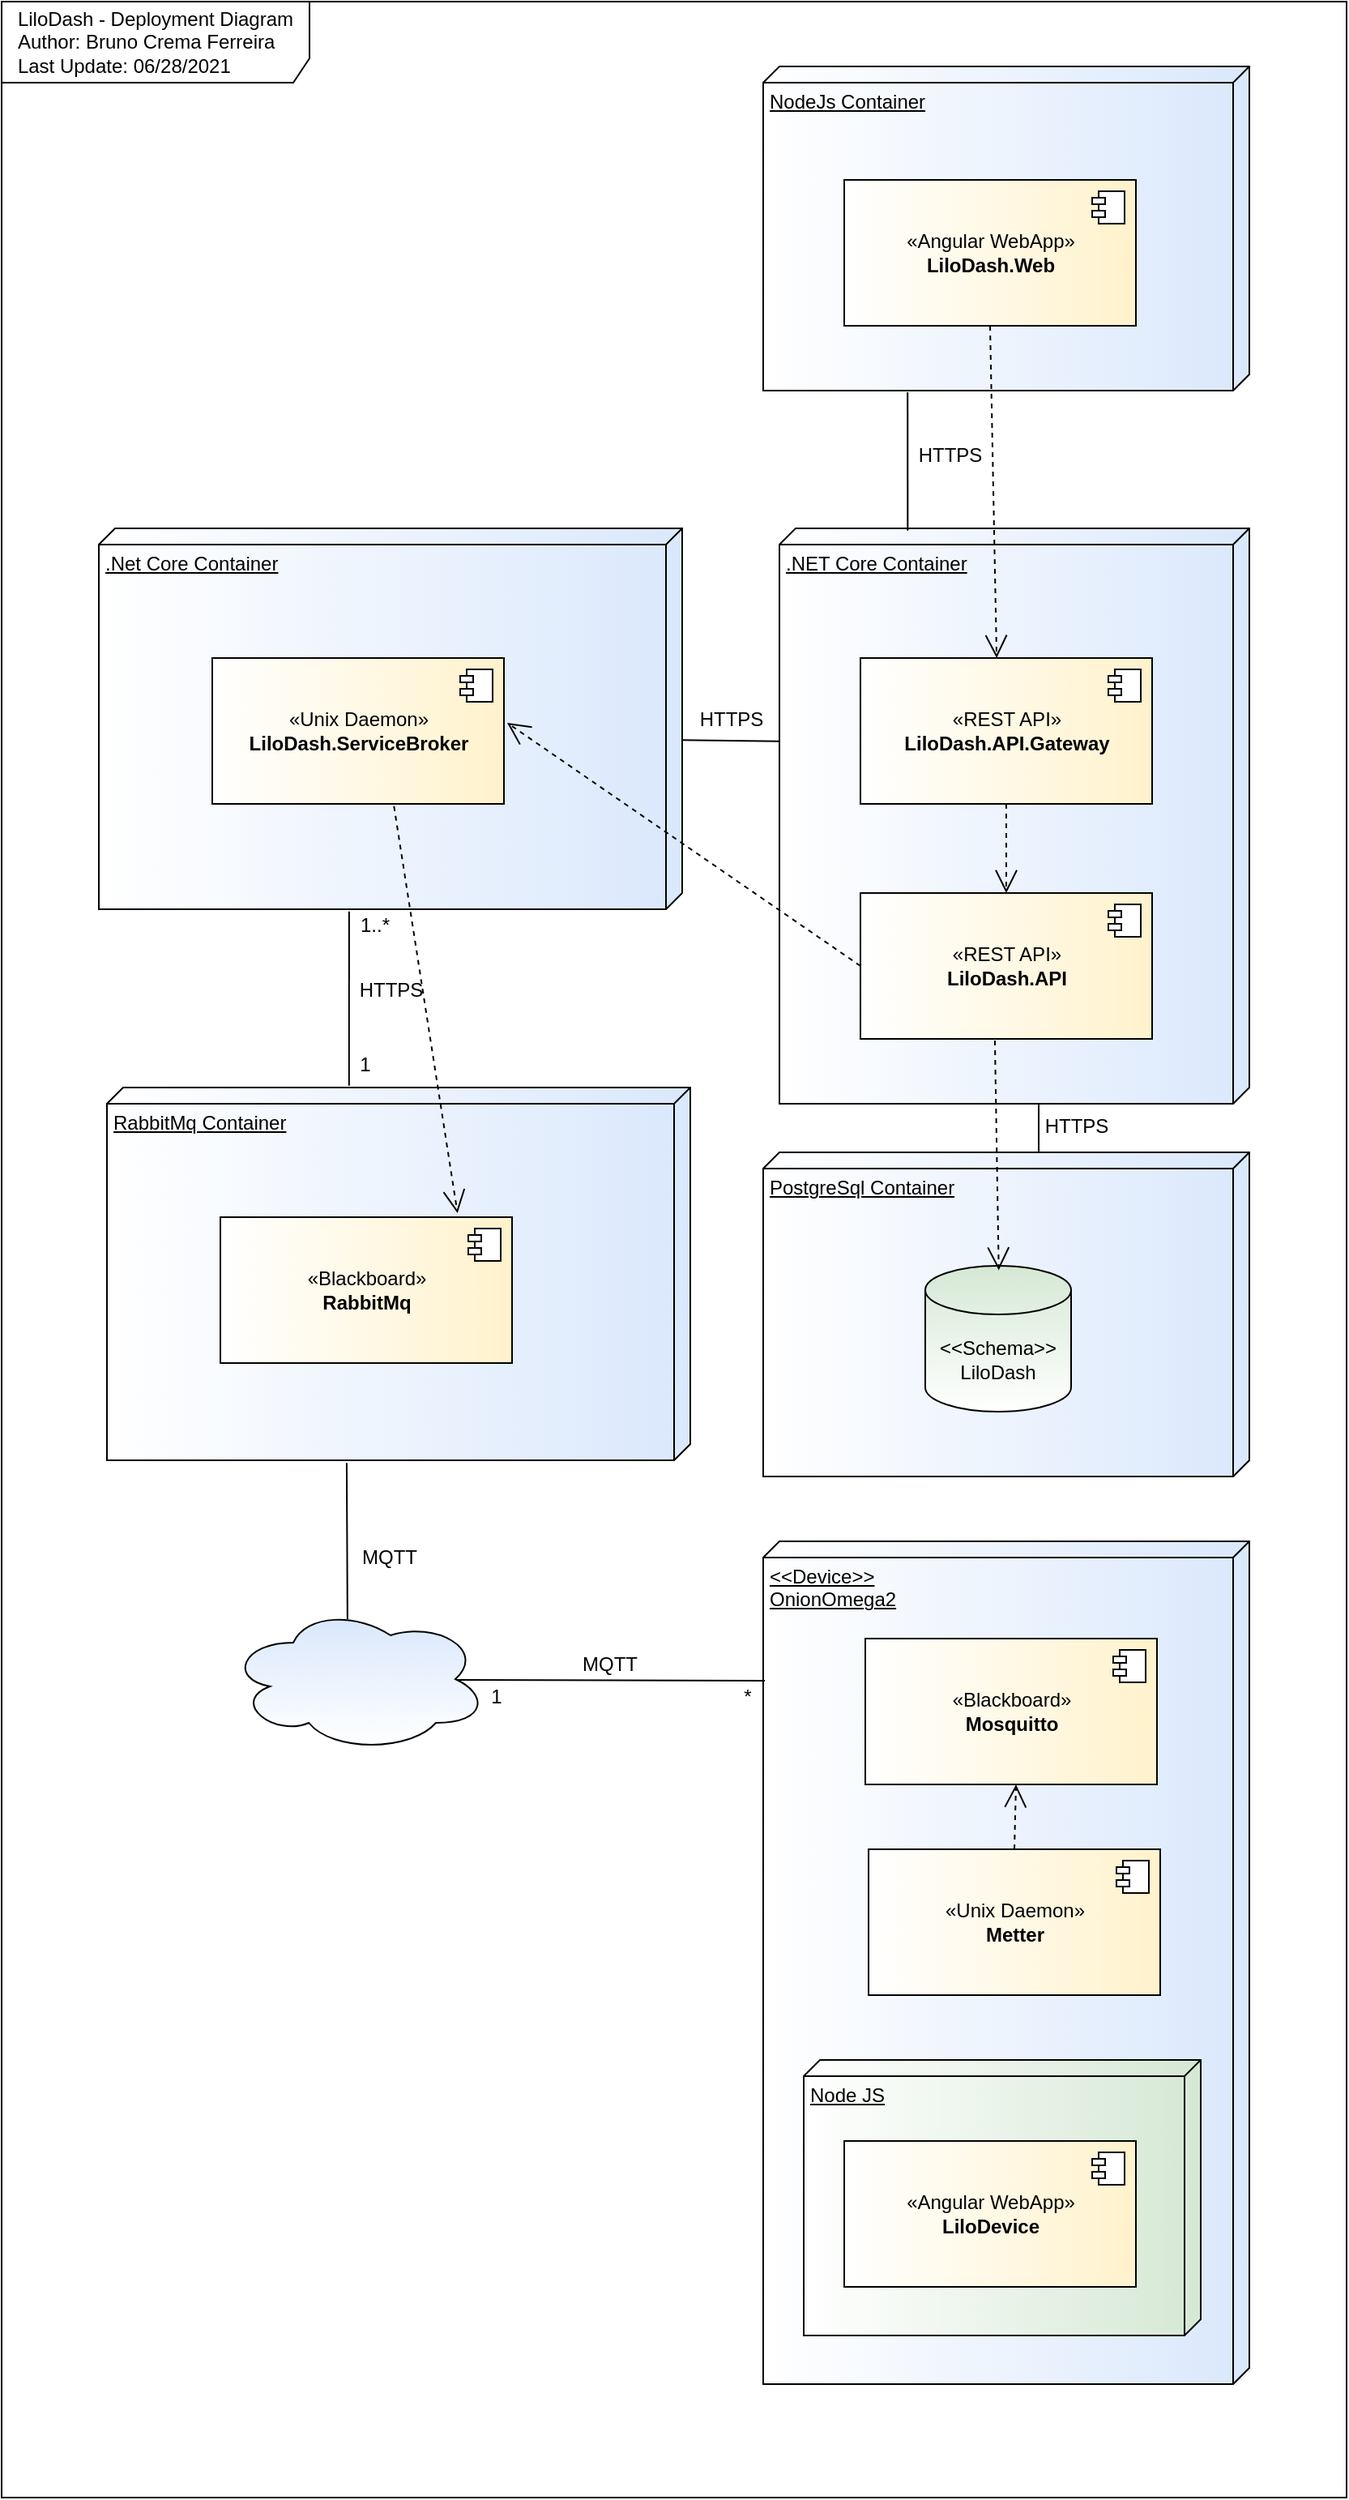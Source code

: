 <mxfile version="14.6.13" type="device" pages="2"><diagram id="hJk5ntb2C3RmJXUBQjZ3" name="Deployment Diagram"><mxGraphModel dx="401" dy="1166" grid="1" gridSize="10" guides="1" tooltips="1" connect="1" arrows="1" fold="1" page="1" pageScale="1" pageWidth="1169" pageHeight="1654" math="0" shadow="0"><root><mxCell id="0qiFJK3XB3MApJSNWIeW-0"/><mxCell id="0qiFJK3XB3MApJSNWIeW-1" parent="0qiFJK3XB3MApJSNWIeW-0"/><mxCell id="0qiFJK3XB3MApJSNWIeW-12" value=".NET Core Container" style="verticalAlign=top;align=left;spacingTop=8;spacingLeft=2;spacingRight=12;shape=cube;size=10;direction=south;fontStyle=4;html=1;fillColor=#dae8fc;gradientColor=#ffffff;" vertex="1" parent="0qiFJK3XB3MApJSNWIeW-1"><mxGeometry x="680" y="375" width="290" height="355" as="geometry"/></mxCell><mxCell id="0qiFJK3XB3MApJSNWIeW-3" value="NodeJs Container" style="verticalAlign=top;align=left;spacingTop=8;spacingLeft=2;spacingRight=12;shape=cube;size=10;direction=south;fontStyle=4;html=1;fillColor=#dae8fc;gradientColor=#ffffff;" vertex="1" parent="0qiFJK3XB3MApJSNWIeW-1"><mxGeometry x="670" y="90" width="300" height="200" as="geometry"/></mxCell><mxCell id="0qiFJK3XB3MApJSNWIeW-4" value="«REST API»&lt;br&gt;&lt;b&gt;LiloDash.API&lt;/b&gt;" style="html=1;dropTarget=0;fillColor=#fff2cc;gradientColor=#ffffff;gradientDirection=west;" vertex="1" parent="0qiFJK3XB3MApJSNWIeW-1"><mxGeometry x="730" y="600" width="180" height="90" as="geometry"/></mxCell><mxCell id="0qiFJK3XB3MApJSNWIeW-5" value="" style="shape=module;jettyWidth=8;jettyHeight=4;" vertex="1" parent="0qiFJK3XB3MApJSNWIeW-4"><mxGeometry x="1" width="20" height="20" relative="1" as="geometry"><mxPoint x="-27" y="7" as="offset"/></mxGeometry></mxCell><mxCell id="0qiFJK3XB3MApJSNWIeW-6" value="«Angular WebApp»&lt;br&gt;&lt;b&gt;LiloDash.Web&lt;/b&gt;" style="html=1;dropTarget=0;fillColor=#fff2cc;gradientColor=#ffffff;gradientDirection=west;" vertex="1" parent="0qiFJK3XB3MApJSNWIeW-1"><mxGeometry x="720" y="160" width="180" height="90" as="geometry"/></mxCell><mxCell id="0qiFJK3XB3MApJSNWIeW-7" value="" style="shape=module;jettyWidth=8;jettyHeight=4;" vertex="1" parent="0qiFJK3XB3MApJSNWIeW-6"><mxGeometry x="1" width="20" height="20" relative="1" as="geometry"><mxPoint x="-27" y="7" as="offset"/></mxGeometry></mxCell><mxCell id="0qiFJK3XB3MApJSNWIeW-9" value="RabbitMq Container" style="verticalAlign=top;align=left;spacingTop=8;spacingLeft=2;spacingRight=12;shape=cube;size=10;direction=south;fontStyle=4;html=1;fillColor=#dae8fc;gradientColor=#ffffff;" vertex="1" parent="0qiFJK3XB3MApJSNWIeW-1"><mxGeometry x="265" y="720" width="360" height="230" as="geometry"/></mxCell><mxCell id="0qiFJK3XB3MApJSNWIeW-10" value="«Blackboard»&lt;br&gt;&lt;b&gt;RabbitMq&lt;/b&gt;" style="html=1;dropTarget=0;fillColor=#fff2cc;gradientColor=#ffffff;gradientDirection=west;" vertex="1" parent="0qiFJK3XB3MApJSNWIeW-1"><mxGeometry x="335" y="800" width="180" height="90" as="geometry"/></mxCell><mxCell id="0qiFJK3XB3MApJSNWIeW-11" value="" style="shape=module;jettyWidth=8;jettyHeight=4;" vertex="1" parent="0qiFJK3XB3MApJSNWIeW-10"><mxGeometry x="1" width="20" height="20" relative="1" as="geometry"><mxPoint x="-27" y="7" as="offset"/></mxGeometry></mxCell><mxCell id="0qiFJK3XB3MApJSNWIeW-13" value=".Net Core Container" style="verticalAlign=top;align=left;spacingTop=8;spacingLeft=2;spacingRight=12;shape=cube;size=10;direction=south;fontStyle=4;html=1;fillColor=#dae8fc;gradientColor=#ffffff;" vertex="1" parent="0qiFJK3XB3MApJSNWIeW-1"><mxGeometry x="260" y="375" width="360" height="235" as="geometry"/></mxCell><mxCell id="0qiFJK3XB3MApJSNWIeW-14" value="«Unix Daemon»&lt;br&gt;&lt;b&gt;LiloDash.ServiceBroker&lt;/b&gt;" style="html=1;dropTarget=0;fillColor=#fff2cc;gradientColor=#ffffff;gradientDirection=west;" vertex="1" parent="0qiFJK3XB3MApJSNWIeW-1"><mxGeometry x="330" y="455" width="180" height="90" as="geometry"/></mxCell><mxCell id="0qiFJK3XB3MApJSNWIeW-15" value="" style="shape=module;jettyWidth=8;jettyHeight=4;" vertex="1" parent="0qiFJK3XB3MApJSNWIeW-14"><mxGeometry x="1" width="20" height="20" relative="1" as="geometry"><mxPoint x="-27" y="7" as="offset"/></mxGeometry></mxCell><mxCell id="0qiFJK3XB3MApJSNWIeW-16" value="" style="endArrow=none;html=1;exitX=-0.005;exitY=0.585;exitDx=0;exitDy=0;exitPerimeter=0;entryX=1.006;entryY=0.571;entryDx=0;entryDy=0;entryPerimeter=0;" edge="1" parent="0qiFJK3XB3MApJSNWIeW-1" source="0qiFJK3XB3MApJSNWIeW-9" target="0qiFJK3XB3MApJSNWIeW-13"><mxGeometry width="50" height="50" relative="1" as="geometry"><mxPoint x="390" y="700" as="sourcePoint"/><mxPoint x="440" y="650" as="targetPoint"/></mxGeometry></mxCell><mxCell id="0qiFJK3XB3MApJSNWIeW-17" value="HTTPS" style="text;html=1;align=center;verticalAlign=middle;resizable=0;points=[];autosize=1;strokeColor=none;" vertex="1" parent="0qiFJK3XB3MApJSNWIeW-1"><mxGeometry x="415" y="650" width="50" height="20" as="geometry"/></mxCell><mxCell id="0qiFJK3XB3MApJSNWIeW-18" value="1" style="text;html=1;align=center;verticalAlign=middle;resizable=0;points=[];autosize=1;strokeColor=none;" vertex="1" parent="0qiFJK3XB3MApJSNWIeW-1"><mxGeometry x="414" y="696" width="20" height="20" as="geometry"/></mxCell><mxCell id="0qiFJK3XB3MApJSNWIeW-19" value="1..*" style="text;html=1;align=center;verticalAlign=middle;resizable=0;points=[];autosize=1;strokeColor=none;" vertex="1" parent="0qiFJK3XB3MApJSNWIeW-1"><mxGeometry x="415" y="610" width="30" height="20" as="geometry"/></mxCell><mxCell id="0qiFJK3XB3MApJSNWIeW-20" value="" style="endArrow=none;html=1;entryX=1.005;entryY=0.703;entryDx=0;entryDy=0;entryPerimeter=0;exitX=0.004;exitY=0.727;exitDx=0;exitDy=0;exitPerimeter=0;" edge="1" parent="0qiFJK3XB3MApJSNWIeW-1" source="0qiFJK3XB3MApJSNWIeW-12" target="0qiFJK3XB3MApJSNWIeW-3"><mxGeometry width="50" height="50" relative="1" as="geometry"><mxPoint x="778" y="370" as="sourcePoint"/><mxPoint x="810" y="580" as="targetPoint"/></mxGeometry></mxCell><mxCell id="0qiFJK3XB3MApJSNWIeW-21" value="HTTPS" style="text;html=1;align=center;verticalAlign=middle;resizable=0;points=[];autosize=1;strokeColor=none;" vertex="1" parent="0qiFJK3XB3MApJSNWIeW-1"><mxGeometry x="760" y="320" width="50" height="20" as="geometry"/></mxCell><mxCell id="0qiFJK3XB3MApJSNWIeW-23" value="«REST API»&lt;br&gt;&lt;b&gt;LiloDash.API.Gateway&lt;/b&gt;" style="html=1;dropTarget=0;fillColor=#fff2cc;gradientColor=#ffffff;gradientDirection=west;" vertex="1" parent="0qiFJK3XB3MApJSNWIeW-1"><mxGeometry x="730" y="455" width="180" height="90" as="geometry"/></mxCell><mxCell id="0qiFJK3XB3MApJSNWIeW-24" value="" style="shape=module;jettyWidth=8;jettyHeight=4;" vertex="1" parent="0qiFJK3XB3MApJSNWIeW-23"><mxGeometry x="1" width="20" height="20" relative="1" as="geometry"><mxPoint x="-27" y="7" as="offset"/></mxGeometry></mxCell><mxCell id="0qiFJK3XB3MApJSNWIeW-25" value="" style="endArrow=open;endSize=12;dashed=1;html=1;entryX=0.467;entryY=0;entryDx=0;entryDy=0;entryPerimeter=0;exitX=0.5;exitY=1;exitDx=0;exitDy=0;" edge="1" parent="0qiFJK3XB3MApJSNWIeW-1" source="0qiFJK3XB3MApJSNWIeW-6" target="0qiFJK3XB3MApJSNWIeW-23"><mxGeometry y="10" width="160" relative="1" as="geometry"><mxPoint x="814" y="289" as="sourcePoint"/><mxPoint x="790" y="680" as="targetPoint"/><mxPoint as="offset"/></mxGeometry></mxCell><mxCell id="0qiFJK3XB3MApJSNWIeW-26" value="" style="endArrow=open;endSize=12;dashed=1;html=1;exitX=0.5;exitY=1;exitDx=0;exitDy=0;" edge="1" parent="0qiFJK3XB3MApJSNWIeW-1" source="0qiFJK3XB3MApJSNWIeW-23" target="0qiFJK3XB3MApJSNWIeW-4"><mxGeometry y="10" width="160" relative="1" as="geometry"><mxPoint x="769.7" y="670.0" as="sourcePoint"/><mxPoint x="870.3" y="858.25" as="targetPoint"/><mxPoint as="offset"/></mxGeometry></mxCell><mxCell id="0qiFJK3XB3MApJSNWIeW-27" value="" style="endArrow=open;endSize=12;dashed=1;html=1;exitX=0;exitY=0.5;exitDx=0;exitDy=0;entryX=1.011;entryY=0.444;entryDx=0;entryDy=0;entryPerimeter=0;" edge="1" parent="0qiFJK3XB3MApJSNWIeW-1" source="0qiFJK3XB3MApJSNWIeW-4" target="0qiFJK3XB3MApJSNWIeW-14"><mxGeometry y="10" width="160" relative="1" as="geometry"><mxPoint x="752.52" y="274.68" as="sourcePoint"/><mxPoint x="520" y="520" as="targetPoint"/><mxPoint as="offset"/></mxGeometry></mxCell><mxCell id="0qiFJK3XB3MApJSNWIeW-28" value="" style="endArrow=open;endSize=12;dashed=1;html=1;exitX=0.623;exitY=1.016;exitDx=0;exitDy=0;exitPerimeter=0;entryX=0.813;entryY=-0.028;entryDx=0;entryDy=0;entryPerimeter=0;" edge="1" parent="0qiFJK3XB3MApJSNWIeW-1" source="0qiFJK3XB3MApJSNWIeW-14" target="0qiFJK3XB3MApJSNWIeW-10"><mxGeometry y="10" width="160" relative="1" as="geometry"><mxPoint x="490" y="580.0" as="sourcePoint"/><mxPoint x="590.6" y="768.25" as="targetPoint"/><mxPoint as="offset"/></mxGeometry></mxCell><mxCell id="0qiFJK3XB3MApJSNWIeW-29" value="PostgreSql Container" style="verticalAlign=top;align=left;spacingTop=8;spacingLeft=2;spacingRight=12;shape=cube;size=10;direction=south;fontStyle=4;html=1;fillColor=#dae8fc;gradientColor=#ffffff;" vertex="1" parent="0qiFJK3XB3MApJSNWIeW-1"><mxGeometry x="670" y="760" width="300" height="200" as="geometry"/></mxCell><mxCell id="0qiFJK3XB3MApJSNWIeW-32" value="&amp;lt;&amp;lt;Schema&amp;gt;&amp;gt;&lt;br&gt;LiloDash" style="shape=cylinder3;whiteSpace=wrap;html=1;boundedLbl=1;backgroundOutline=1;size=15;fillColor=#d5e8d4;gradientColor=#ffffff;" vertex="1" parent="0qiFJK3XB3MApJSNWIeW-1"><mxGeometry x="770" y="830" width="90" height="90" as="geometry"/></mxCell><mxCell id="0qiFJK3XB3MApJSNWIeW-33" value="" style="endArrow=open;endSize=12;dashed=1;html=1;exitX=0.461;exitY=1.011;exitDx=0;exitDy=0;exitPerimeter=0;entryX=0.504;entryY=0.03;entryDx=0;entryDy=0;entryPerimeter=0;" edge="1" parent="0qiFJK3XB3MApJSNWIeW-1" source="0qiFJK3XB3MApJSNWIeW-4" target="0qiFJK3XB3MApJSNWIeW-32"><mxGeometry y="10" width="160" relative="1" as="geometry"><mxPoint x="814.5" y="740" as="sourcePoint"/><mxPoint x="815" y="840" as="targetPoint"/><mxPoint as="offset"/></mxGeometry></mxCell><mxCell id="0qiFJK3XB3MApJSNWIeW-34" value="" style="endArrow=none;html=1;entryX=0.556;entryY=-0.008;entryDx=0;entryDy=0;entryPerimeter=0;exitX=0.37;exitY=0.99;exitDx=0;exitDy=0;exitPerimeter=0;" edge="1" parent="0qiFJK3XB3MApJSNWIeW-1"><mxGeometry width="50" height="50" relative="1" as="geometry"><mxPoint x="679.9" y="506.35" as="sourcePoint"/><mxPoint x="619.88" y="505.66" as="targetPoint"/></mxGeometry></mxCell><mxCell id="0qiFJK3XB3MApJSNWIeW-35" value="HTTPS" style="text;html=1;align=center;verticalAlign=middle;resizable=0;points=[];autosize=1;strokeColor=none;" vertex="1" parent="0qiFJK3XB3MApJSNWIeW-1"><mxGeometry x="625" y="482.5" width="50" height="20" as="geometry"/></mxCell><mxCell id="0qiFJK3XB3MApJSNWIeW-37" value="" style="endArrow=none;html=1;entryX=1.005;entryY=0.703;entryDx=0;entryDy=0;entryPerimeter=0;" edge="1" parent="0qiFJK3XB3MApJSNWIeW-1"><mxGeometry width="50" height="50" relative="1" as="geometry"><mxPoint x="840" y="760" as="sourcePoint"/><mxPoint x="840.0" y="730" as="targetPoint"/></mxGeometry></mxCell><mxCell id="0qiFJK3XB3MApJSNWIeW-38" value="HTTPS" style="text;html=1;align=center;verticalAlign=middle;resizable=0;points=[];autosize=1;strokeColor=none;" vertex="1" parent="0qiFJK3XB3MApJSNWIeW-1"><mxGeometry x="838" y="734" width="50" height="20" as="geometry"/></mxCell><mxCell id="0qiFJK3XB3MApJSNWIeW-39" value="" style="ellipse;shape=cloud;whiteSpace=wrap;html=1;fillColor=#dae8fc;gradientColor=#ffffff;" vertex="1" parent="0qiFJK3XB3MApJSNWIeW-1"><mxGeometry x="340" y="1040" width="160" height="90" as="geometry"/></mxCell><mxCell id="0qiFJK3XB3MApJSNWIeW-41" value="" style="endArrow=none;html=1;exitX=0.459;exitY=0.089;exitDx=0;exitDy=0;exitPerimeter=0;entryX=1.007;entryY=0.589;entryDx=0;entryDy=0;entryPerimeter=0;" edge="1" parent="0qiFJK3XB3MApJSNWIeW-1" source="0qiFJK3XB3MApJSNWIeW-39" target="0qiFJK3XB3MApJSNWIeW-9"><mxGeometry width="50" height="50" relative="1" as="geometry"><mxPoint x="414" y="1067.44" as="sourcePoint"/><mxPoint x="414.04" y="960.0" as="targetPoint"/></mxGeometry></mxCell><mxCell id="0qiFJK3XB3MApJSNWIeW-42" value="MQTT" style="text;html=1;align=center;verticalAlign=middle;resizable=0;points=[];autosize=1;strokeColor=none;" vertex="1" parent="0qiFJK3XB3MApJSNWIeW-1"><mxGeometry x="414" y="1000" width="50" height="20" as="geometry"/></mxCell><mxCell id="0qiFJK3XB3MApJSNWIeW-43" value="&amp;lt;&amp;lt;Device&amp;gt;&amp;gt;&lt;br&gt;OnionOmega2" style="verticalAlign=top;align=left;spacingTop=8;spacingLeft=2;spacingRight=12;shape=cube;size=10;direction=south;fontStyle=4;html=1;fillColor=#dae8fc;gradientColor=#ffffff;" vertex="1" parent="0qiFJK3XB3MApJSNWIeW-1"><mxGeometry x="670" y="1000" width="300" height="520" as="geometry"/></mxCell><mxCell id="0qiFJK3XB3MApJSNWIeW-44" value="" style="endArrow=none;html=1;exitX=0.881;exitY=0.505;exitDx=0;exitDy=0;exitPerimeter=0;" edge="1" parent="0qiFJK3XB3MApJSNWIeW-1" source="0qiFJK3XB3MApJSNWIeW-39"><mxGeometry width="50" height="50" relative="1" as="geometry"><mxPoint x="480" y="1089" as="sourcePoint"/><mxPoint x="671" y="1086" as="targetPoint"/></mxGeometry></mxCell><mxCell id="0qiFJK3XB3MApJSNWIeW-45" value="MQTT" style="text;html=1;align=center;verticalAlign=middle;resizable=0;points=[];autosize=1;strokeColor=none;" vertex="1" parent="0qiFJK3XB3MApJSNWIeW-1"><mxGeometry x="550" y="1066" width="50" height="20" as="geometry"/></mxCell><mxCell id="0qiFJK3XB3MApJSNWIeW-46" value="«Blackboard»&lt;br&gt;&lt;b&gt;Mosquitto&lt;/b&gt;" style="html=1;dropTarget=0;fillColor=#fff2cc;gradientColor=#ffffff;gradientDirection=west;" vertex="1" parent="0qiFJK3XB3MApJSNWIeW-1"><mxGeometry x="733" y="1060" width="180" height="90" as="geometry"/></mxCell><mxCell id="0qiFJK3XB3MApJSNWIeW-47" value="" style="shape=module;jettyWidth=8;jettyHeight=4;" vertex="1" parent="0qiFJK3XB3MApJSNWIeW-46"><mxGeometry x="1" width="20" height="20" relative="1" as="geometry"><mxPoint x="-27" y="7" as="offset"/></mxGeometry></mxCell><mxCell id="0qiFJK3XB3MApJSNWIeW-48" value="«Unix Daemon»&lt;br&gt;&lt;b&gt;Metter&lt;/b&gt;" style="html=1;dropTarget=0;fillColor=#fff2cc;gradientColor=#ffffff;gradientDirection=west;" vertex="1" parent="0qiFJK3XB3MApJSNWIeW-1"><mxGeometry x="735" y="1190" width="180" height="90" as="geometry"/></mxCell><mxCell id="0qiFJK3XB3MApJSNWIeW-49" value="" style="shape=module;jettyWidth=8;jettyHeight=4;" vertex="1" parent="0qiFJK3XB3MApJSNWIeW-48"><mxGeometry x="1" width="20" height="20" relative="1" as="geometry"><mxPoint x="-27" y="7" as="offset"/></mxGeometry></mxCell><mxCell id="0qiFJK3XB3MApJSNWIeW-50" value="Node JS" style="verticalAlign=top;align=left;spacingTop=8;spacingLeft=2;spacingRight=12;shape=cube;size=10;direction=south;fontStyle=4;html=1;fillColor=#d5e8d4;gradientColor=#ffffff;" vertex="1" parent="0qiFJK3XB3MApJSNWIeW-1"><mxGeometry x="695" y="1320" width="245" height="170" as="geometry"/></mxCell><mxCell id="0qiFJK3XB3MApJSNWIeW-51" value="«Angular WebApp»&lt;br&gt;&lt;b&gt;LiloDevice&lt;/b&gt;" style="html=1;dropTarget=0;fillColor=#fff2cc;gradientColor=#ffffff;gradientDirection=west;" vertex="1" parent="0qiFJK3XB3MApJSNWIeW-1"><mxGeometry x="720" y="1370" width="180" height="90" as="geometry"/></mxCell><mxCell id="0qiFJK3XB3MApJSNWIeW-52" value="" style="shape=module;jettyWidth=8;jettyHeight=4;" vertex="1" parent="0qiFJK3XB3MApJSNWIeW-51"><mxGeometry x="1" width="20" height="20" relative="1" as="geometry"><mxPoint x="-27" y="7" as="offset"/></mxGeometry></mxCell><mxCell id="0qiFJK3XB3MApJSNWIeW-53" value="" style="endArrow=open;endSize=12;dashed=1;html=1;exitX=0.5;exitY=0;exitDx=0;exitDy=0;" edge="1" parent="0qiFJK3XB3MApJSNWIeW-1" source="0qiFJK3XB3MApJSNWIeW-48"><mxGeometry y="10" width="160" relative="1" as="geometry"><mxPoint x="823.81" y="1210.0" as="sourcePoint"/><mxPoint x="826" y="1150" as="targetPoint"/><mxPoint as="offset"/></mxGeometry></mxCell><mxCell id="0qiFJK3XB3MApJSNWIeW-54" value="*" style="text;html=1;align=center;verticalAlign=middle;resizable=0;points=[];autosize=1;strokeColor=none;" vertex="1" parent="0qiFJK3XB3MApJSNWIeW-1"><mxGeometry x="650" y="1086" width="20" height="20" as="geometry"/></mxCell><mxCell id="0qiFJK3XB3MApJSNWIeW-55" value="1" style="text;html=1;align=center;verticalAlign=middle;resizable=0;points=[];autosize=1;strokeColor=none;" vertex="1" parent="0qiFJK3XB3MApJSNWIeW-1"><mxGeometry x="495" y="1086" width="20" height="20" as="geometry"/></mxCell><mxCell id="0qiFJK3XB3MApJSNWIeW-56" value="&lt;div style=&quot;text-align: left&quot;&gt;&lt;span&gt;LiloDash - Deployment Diagram&lt;/span&gt;&lt;/div&gt;&lt;div style=&quot;text-align: left&quot;&gt;&lt;span&gt;Author: Bruno Crema Ferreira&lt;/span&gt;&lt;/div&gt;&lt;div style=&quot;text-align: left&quot;&gt;&lt;span&gt;Last Update: 06/28/2021&lt;/span&gt;&lt;/div&gt;" style="shape=umlFrame;whiteSpace=wrap;html=1;strokeColor=#000000;gradientColor=#ffffff;width=190;height=50;" vertex="1" parent="0qiFJK3XB3MApJSNWIeW-1"><mxGeometry x="200" y="50" width="830" height="1540" as="geometry"/></mxCell></root></mxGraphModel></diagram><diagram id="A_A23RIKMzNLvcI5Yy00" name="General Class Diagram"><mxGraphModel dx="333" dy="966" grid="1" gridSize="10" guides="1" tooltips="1" connect="1" arrows="1" fold="1" page="1" pageScale="1" pageWidth="850" pageHeight="1100" math="0" shadow="0"><root><mxCell id="0"/><mxCell id="1" parent="0"/><mxCell id="Qi4Coh580DmBgGV_cQeW-5" value="Building" style="swimlane;fontStyle=0;childLayout=stackLayout;horizontal=1;startSize=26;fillColor=none;horizontalStack=0;resizeParent=1;resizeParentMax=0;resizeLast=0;collapsible=1;marginBottom=0;" vertex="1" parent="1"><mxGeometry x="50" y="350" width="140" height="78" as="geometry"/></mxCell><mxCell id="Qi4Coh580DmBgGV_cQeW-6" value="+ Id: Guid" style="text;strokeColor=none;fillColor=none;align=left;verticalAlign=top;spacingLeft=4;spacingRight=4;overflow=hidden;rotatable=0;points=[[0,0.5],[1,0.5]];portConstraint=eastwest;" vertex="1" parent="Qi4Coh580DmBgGV_cQeW-5"><mxGeometry y="26" width="140" height="26" as="geometry"/></mxCell><mxCell id="Qi4Coh580DmBgGV_cQeW-7" value="+ Name: String" style="text;strokeColor=none;fillColor=none;align=left;verticalAlign=top;spacingLeft=4;spacingRight=4;overflow=hidden;rotatable=0;points=[[0,0.5],[1,0.5]];portConstraint=eastwest;" vertex="1" parent="Qi4Coh580DmBgGV_cQeW-5"><mxGeometry y="52" width="140" height="26" as="geometry"/></mxCell><mxCell id="Qi4Coh580DmBgGV_cQeW-9" value="BuildingRoom" style="swimlane;fontStyle=0;childLayout=stackLayout;horizontal=1;startSize=26;fillColor=none;horizontalStack=0;resizeParent=1;resizeParentMax=0;resizeLast=0;collapsible=1;marginBottom=0;" vertex="1" parent="1"><mxGeometry x="310" y="470" width="140" height="78" as="geometry"/></mxCell><mxCell id="Qi4Coh580DmBgGV_cQeW-10" value="+ Id: Guid" style="text;strokeColor=none;fillColor=none;align=left;verticalAlign=top;spacingLeft=4;spacingRight=4;overflow=hidden;rotatable=0;points=[[0,0.5],[1,0.5]];portConstraint=eastwest;" vertex="1" parent="Qi4Coh580DmBgGV_cQeW-9"><mxGeometry y="26" width="140" height="26" as="geometry"/></mxCell><mxCell id="Qi4Coh580DmBgGV_cQeW-11" value="+ Name: String" style="text;strokeColor=none;fillColor=none;align=left;verticalAlign=top;spacingLeft=4;spacingRight=4;overflow=hidden;rotatable=0;points=[[0,0.5],[1,0.5]];portConstraint=eastwest;" vertex="1" parent="Qi4Coh580DmBgGV_cQeW-9"><mxGeometry y="52" width="140" height="26" as="geometry"/></mxCell><mxCell id="Qi4Coh580DmBgGV_cQeW-13" value="" style="endArrow=diamondThin;endFill=1;endSize=24;html=1;entryX=1.004;entryY=0.629;entryDx=0;entryDy=0;entryPerimeter=0;exitX=0.5;exitY=0;exitDx=0;exitDy=0;" edge="1" parent="1" source="Qi4Coh580DmBgGV_cQeW-9" target="Qi4Coh580DmBgGV_cQeW-6"><mxGeometry width="160" relative="1" as="geometry"><mxPoint x="320" y="390" as="sourcePoint"/><mxPoint x="200" y="390" as="targetPoint"/><Array as="points"><mxPoint x="380" y="392"/></Array></mxGeometry></mxCell><mxCell id="Qi4Coh580DmBgGV_cQeW-14" value="1..*" style="text;html=1;align=center;verticalAlign=middle;resizable=0;points=[];autosize=1;strokeColor=none;" vertex="1" parent="1"><mxGeometry x="380" y="450" width="30" height="20" as="geometry"/></mxCell><mxCell id="Qi4Coh580DmBgGV_cQeW-15" value="" style="endArrow=diamondThin;endFill=1;endSize=24;html=1;entryX=0.496;entryY=1.045;entryDx=0;entryDy=0;entryPerimeter=0;exitX=1.01;exitY=0.592;exitDx=0;exitDy=0;exitPerimeter=0;" edge="1" parent="1" source="Qi4Coh580DmBgGV_cQeW-17" target="Qi4Coh580DmBgGV_cQeW-11"><mxGeometry width="160" relative="1" as="geometry"><mxPoint x="380" y="660" as="sourcePoint"/><mxPoint x="390" y="640" as="targetPoint"/><Array as="points"><mxPoint x="379" y="651"/></Array></mxGeometry></mxCell><mxCell id="Qi4Coh580DmBgGV_cQeW-16" value="BuildingRoomDevices" style="swimlane;fontStyle=0;childLayout=stackLayout;horizontal=1;startSize=26;fillColor=none;horizontalStack=0;resizeParent=1;resizeParentMax=0;resizeLast=0;collapsible=1;marginBottom=0;" vertex="1" parent="1"><mxGeometry x="150" y="610" width="140" height="78" as="geometry"/></mxCell><mxCell id="Qi4Coh580DmBgGV_cQeW-17" value="+ Id: Guid" style="text;strokeColor=none;fillColor=none;align=left;verticalAlign=top;spacingLeft=4;spacingRight=4;overflow=hidden;rotatable=0;points=[[0,0.5],[1,0.5]];portConstraint=eastwest;" vertex="1" parent="Qi4Coh580DmBgGV_cQeW-16"><mxGeometry y="26" width="140" height="26" as="geometry"/></mxCell><mxCell id="Qi4Coh580DmBgGV_cQeW-18" value="+ Name: String" style="text;strokeColor=none;fillColor=none;align=left;verticalAlign=top;spacingLeft=4;spacingRight=4;overflow=hidden;rotatable=0;points=[[0,0.5],[1,0.5]];portConstraint=eastwest;" vertex="1" parent="Qi4Coh580DmBgGV_cQeW-16"><mxGeometry y="52" width="140" height="26" as="geometry"/></mxCell><mxCell id="Qi4Coh580DmBgGV_cQeW-19" value="*" style="text;html=1;align=center;verticalAlign=middle;resizable=0;points=[];autosize=1;strokeColor=none;" vertex="1" parent="1"><mxGeometry x="288" y="633" width="20" height="20" as="geometry"/></mxCell></root></mxGraphModel></diagram></mxfile>